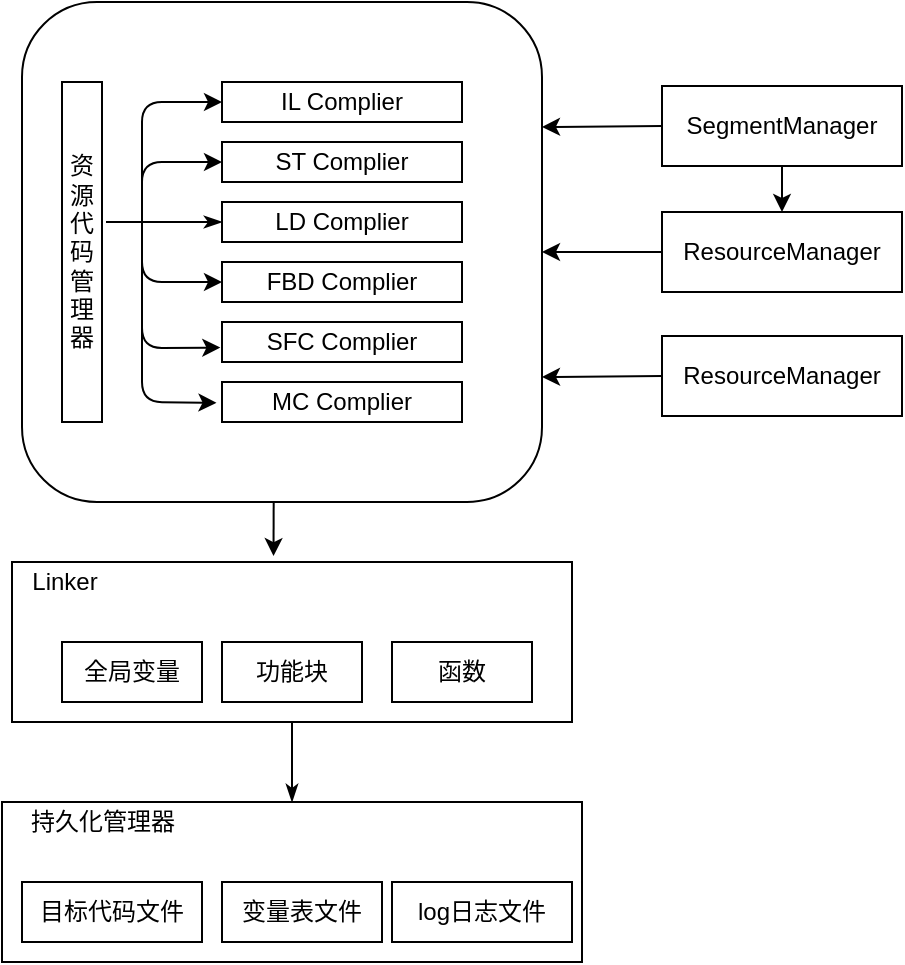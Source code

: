 <mxfile version="12.2.4" type="github" pages="2">
  <diagram id="BL0MUWw8E81kWEHnsYQB" name="Page-1">
    <mxGraphModel dx="700" dy="537" grid="1" gridSize="10" guides="1" tooltips="1" connect="1" arrows="1" fold="1" page="1" pageScale="1" pageWidth="827" pageHeight="1169" math="0" shadow="0">
      <root>
        <mxCell id="0"/>
        <mxCell id="1" parent="0"/>
        <mxCell id="-JAkauWewv_Lo-s79EUZ-1" value="资源代码管理器" style="rounded=0;whiteSpace=wrap;html=1;" vertex="1" parent="1">
          <mxGeometry x="60" y="170" width="20" height="170" as="geometry"/>
        </mxCell>
        <mxCell id="-JAkauWewv_Lo-s79EUZ-2" value="IL Complier" style="rounded=0;whiteSpace=wrap;html=1;" vertex="1" parent="1">
          <mxGeometry x="140" y="170" width="120" height="20" as="geometry"/>
        </mxCell>
        <mxCell id="-JAkauWewv_Lo-s79EUZ-3" value="ST Complier" style="rounded=0;whiteSpace=wrap;html=1;" vertex="1" parent="1">
          <mxGeometry x="140" y="200" width="120" height="20" as="geometry"/>
        </mxCell>
        <mxCell id="-JAkauWewv_Lo-s79EUZ-4" value="LD Complier" style="rounded=0;whiteSpace=wrap;html=1;" vertex="1" parent="1">
          <mxGeometry x="140" y="230" width="120" height="20" as="geometry"/>
        </mxCell>
        <mxCell id="-JAkauWewv_Lo-s79EUZ-5" value="FBD Complier" style="rounded=0;whiteSpace=wrap;html=1;" vertex="1" parent="1">
          <mxGeometry x="140" y="260" width="120" height="20" as="geometry"/>
        </mxCell>
        <mxCell id="-JAkauWewv_Lo-s79EUZ-6" value="SFC Complier" style="rounded=0;whiteSpace=wrap;html=1;" vertex="1" parent="1">
          <mxGeometry x="140" y="290" width="120" height="20" as="geometry"/>
        </mxCell>
        <mxCell id="-JAkauWewv_Lo-s79EUZ-7" value="MC Complier" style="rounded=0;whiteSpace=wrap;html=1;" vertex="1" parent="1">
          <mxGeometry x="140" y="320" width="120" height="20" as="geometry"/>
        </mxCell>
        <mxCell id="-JAkauWewv_Lo-s79EUZ-8" value="" style="endArrow=classicThin;html=1;entryX=0;entryY=0.5;entryDx=0;entryDy=0;endFill=1;" edge="1" parent="1" target="-JAkauWewv_Lo-s79EUZ-4">
          <mxGeometry width="50" height="50" relative="1" as="geometry">
            <mxPoint x="82" y="240" as="sourcePoint"/>
            <mxPoint x="100" y="239" as="targetPoint"/>
          </mxGeometry>
        </mxCell>
        <mxCell id="-JAkauWewv_Lo-s79EUZ-10" value="" style="endArrow=classic;html=1;entryX=-0.023;entryY=0.52;entryDx=0;entryDy=0;entryPerimeter=0;" edge="1" parent="1" target="-JAkauWewv_Lo-s79EUZ-7">
          <mxGeometry width="50" height="50" relative="1" as="geometry">
            <mxPoint x="100" y="240" as="sourcePoint"/>
            <mxPoint x="110" y="360" as="targetPoint"/>
            <Array as="points">
              <mxPoint x="100" y="330"/>
            </Array>
          </mxGeometry>
        </mxCell>
        <mxCell id="-JAkauWewv_Lo-s79EUZ-11" value="" style="endArrow=classic;html=1;entryX=-0.007;entryY=0.64;entryDx=0;entryDy=0;entryPerimeter=0;" edge="1" parent="1" target="-JAkauWewv_Lo-s79EUZ-6">
          <mxGeometry width="50" height="50" relative="1" as="geometry">
            <mxPoint x="100" y="240" as="sourcePoint"/>
            <mxPoint x="110" y="360" as="targetPoint"/>
            <Array as="points">
              <mxPoint x="100" y="303"/>
            </Array>
          </mxGeometry>
        </mxCell>
        <mxCell id="-JAkauWewv_Lo-s79EUZ-12" value="" style="endArrow=classic;html=1;entryX=0;entryY=0.5;entryDx=0;entryDy=0;" edge="1" parent="1" target="-JAkauWewv_Lo-s79EUZ-5">
          <mxGeometry width="50" height="50" relative="1" as="geometry">
            <mxPoint x="100" y="240" as="sourcePoint"/>
            <mxPoint x="110" y="360" as="targetPoint"/>
            <Array as="points">
              <mxPoint x="100" y="270"/>
            </Array>
          </mxGeometry>
        </mxCell>
        <mxCell id="-JAkauWewv_Lo-s79EUZ-13" value="" style="endArrow=classic;html=1;entryX=0;entryY=0.5;entryDx=0;entryDy=0;" edge="1" parent="1" target="-JAkauWewv_Lo-s79EUZ-2">
          <mxGeometry width="50" height="50" relative="1" as="geometry">
            <mxPoint x="100" y="240" as="sourcePoint"/>
            <mxPoint x="110" y="360" as="targetPoint"/>
            <Array as="points">
              <mxPoint x="100" y="180"/>
            </Array>
          </mxGeometry>
        </mxCell>
        <mxCell id="-JAkauWewv_Lo-s79EUZ-14" value="" style="endArrow=classic;html=1;entryX=0;entryY=0.5;entryDx=0;entryDy=0;" edge="1" parent="1" target="-JAkauWewv_Lo-s79EUZ-3">
          <mxGeometry width="50" height="50" relative="1" as="geometry">
            <mxPoint x="100" y="240" as="sourcePoint"/>
            <mxPoint x="110" y="360" as="targetPoint"/>
            <Array as="points">
              <mxPoint x="100" y="210"/>
            </Array>
          </mxGeometry>
        </mxCell>
        <mxCell id="-JAkauWewv_Lo-s79EUZ-16" value="" style="rounded=1;whiteSpace=wrap;html=1;fillColor=none;" vertex="1" parent="1">
          <mxGeometry x="40" y="130" width="260" height="250" as="geometry"/>
        </mxCell>
        <mxCell id="-JAkauWewv_Lo-s79EUZ-18" value="SegmentManager" style="rounded=0;whiteSpace=wrap;html=1;fillColor=none;" vertex="1" parent="1">
          <mxGeometry x="360" y="172" width="120" height="40" as="geometry"/>
        </mxCell>
        <mxCell id="-JAkauWewv_Lo-s79EUZ-19" value="ResourceManager" style="rounded=0;whiteSpace=wrap;html=1;fillColor=none;" vertex="1" parent="1">
          <mxGeometry x="360" y="235" width="120" height="40" as="geometry"/>
        </mxCell>
        <mxCell id="UlE1N67g__bPhr1tJ9Gh-12" value="" style="edgeStyle=orthogonalEdgeStyle;rounded=0;orthogonalLoop=1;jettySize=auto;html=1;endArrow=classicThin;endFill=1;" edge="1" parent="1" source="-JAkauWewv_Lo-s79EUZ-20" target="UlE1N67g__bPhr1tJ9Gh-11">
          <mxGeometry relative="1" as="geometry"/>
        </mxCell>
        <mxCell id="-JAkauWewv_Lo-s79EUZ-20" value="" style="rounded=0;whiteSpace=wrap;html=1;fillColor=none;" vertex="1" parent="1">
          <mxGeometry x="35" y="410" width="280" height="80" as="geometry"/>
        </mxCell>
        <mxCell id="UlE1N67g__bPhr1tJ9Gh-11" value="" style="rounded=0;whiteSpace=wrap;html=1;fillColor=none;" vertex="1" parent="1">
          <mxGeometry x="30" y="530" width="290" height="80" as="geometry"/>
        </mxCell>
        <mxCell id="-JAkauWewv_Lo-s79EUZ-21" value="ResourceManager" style="rounded=0;whiteSpace=wrap;html=1;fillColor=none;" vertex="1" parent="1">
          <mxGeometry x="360" y="297" width="120" height="40" as="geometry"/>
        </mxCell>
        <mxCell id="-JAkauWewv_Lo-s79EUZ-22" value="" style="endArrow=classic;html=1;exitX=0;exitY=0.5;exitDx=0;exitDy=0;entryX=1;entryY=0.5;entryDx=0;entryDy=0;" edge="1" parent="1" source="-JAkauWewv_Lo-s79EUZ-19" target="-JAkauWewv_Lo-s79EUZ-16">
          <mxGeometry width="50" height="50" relative="1" as="geometry">
            <mxPoint x="40" y="530" as="sourcePoint"/>
            <mxPoint x="90" y="480" as="targetPoint"/>
          </mxGeometry>
        </mxCell>
        <mxCell id="-JAkauWewv_Lo-s79EUZ-23" value="" style="endArrow=classic;html=1;exitX=0;exitY=0.5;exitDx=0;exitDy=0;entryX=1;entryY=0.25;entryDx=0;entryDy=0;" edge="1" parent="1" source="-JAkauWewv_Lo-s79EUZ-18" target="-JAkauWewv_Lo-s79EUZ-16">
          <mxGeometry width="50" height="50" relative="1" as="geometry">
            <mxPoint x="340" y="385" as="sourcePoint"/>
            <mxPoint x="500" y="115" as="targetPoint"/>
          </mxGeometry>
        </mxCell>
        <mxCell id="-JAkauWewv_Lo-s79EUZ-24" value="" style="endArrow=classic;html=1;exitX=0;exitY=0.5;exitDx=0;exitDy=0;entryX=1;entryY=0.75;entryDx=0;entryDy=0;" edge="1" parent="1" source="-JAkauWewv_Lo-s79EUZ-21" target="-JAkauWewv_Lo-s79EUZ-16">
          <mxGeometry width="50" height="50" relative="1" as="geometry">
            <mxPoint x="190" y="530" as="sourcePoint"/>
            <mxPoint x="240" y="480" as="targetPoint"/>
          </mxGeometry>
        </mxCell>
        <mxCell id="UlE1N67g__bPhr1tJ9Gh-5" value="Linker" style="text;html=1;resizable=0;points=[];align=center;verticalAlign=middle;labelBackgroundColor=#ffffff;" vertex="1" connectable="0" parent="-JAkauWewv_Lo-s79EUZ-24">
          <mxGeometry x="-0.298" y="-1" relative="1" as="geometry">
            <mxPoint x="-278.5" y="104" as="offset"/>
          </mxGeometry>
        </mxCell>
        <mxCell id="UlE1N67g__bPhr1tJ9Gh-16" value="持久化管理器" style="text;html=1;resizable=0;points=[];align=center;verticalAlign=middle;labelBackgroundColor=#ffffff;direction=south;" vertex="1" connectable="0" parent="-JAkauWewv_Lo-s79EUZ-24">
          <mxGeometry x="-0.417" relative="1" as="geometry">
            <mxPoint x="-262.5" y="223" as="offset"/>
          </mxGeometry>
        </mxCell>
        <mxCell id="-JAkauWewv_Lo-s79EUZ-25" value="" style="endArrow=classic;html=1;exitX=0.5;exitY=1;exitDx=0;exitDy=0;entryX=0.5;entryY=0;entryDx=0;entryDy=0;" edge="1" parent="1" source="-JAkauWewv_Lo-s79EUZ-18" target="-JAkauWewv_Lo-s79EUZ-19">
          <mxGeometry width="50" height="50" relative="1" as="geometry">
            <mxPoint x="370" y="265" as="sourcePoint"/>
            <mxPoint x="270" y="265" as="targetPoint"/>
          </mxGeometry>
        </mxCell>
        <mxCell id="UlE1N67g__bPhr1tJ9Gh-1" value="全局变量" style="rounded=0;whiteSpace=wrap;html=1;fillColor=none;" vertex="1" parent="1">
          <mxGeometry x="60" y="450" width="70" height="30" as="geometry"/>
        </mxCell>
        <mxCell id="UlE1N67g__bPhr1tJ9Gh-2" value="功能块" style="rounded=0;whiteSpace=wrap;html=1;fillColor=none;" vertex="1" parent="1">
          <mxGeometry x="140" y="450" width="70" height="30" as="geometry"/>
        </mxCell>
        <mxCell id="UlE1N67g__bPhr1tJ9Gh-4" value="函数" style="rounded=0;whiteSpace=wrap;html=1;fillColor=none;" vertex="1" parent="1">
          <mxGeometry x="225" y="450" width="70" height="30" as="geometry"/>
        </mxCell>
        <mxCell id="UlE1N67g__bPhr1tJ9Gh-6" value="" style="endArrow=classic;html=1;exitX=0.484;exitY=1.001;exitDx=0;exitDy=0;entryX=0.467;entryY=-0.037;entryDx=0;entryDy=0;entryPerimeter=0;exitPerimeter=0;" edge="1" parent="1" source="-JAkauWewv_Lo-s79EUZ-16" target="-JAkauWewv_Lo-s79EUZ-20">
          <mxGeometry width="50" height="50" relative="1" as="geometry">
            <mxPoint x="430" y="222" as="sourcePoint"/>
            <mxPoint x="430" y="245" as="targetPoint"/>
          </mxGeometry>
        </mxCell>
        <mxCell id="UlE1N67g__bPhr1tJ9Gh-13" value="目标代码文件" style="rounded=0;whiteSpace=wrap;html=1;fillColor=none;" vertex="1" parent="1">
          <mxGeometry x="40" y="570" width="90" height="30" as="geometry"/>
        </mxCell>
        <mxCell id="UlE1N67g__bPhr1tJ9Gh-17" value="变量表文件" style="rounded=0;whiteSpace=wrap;html=1;fillColor=none;" vertex="1" parent="1">
          <mxGeometry x="140" y="570" width="80" height="30" as="geometry"/>
        </mxCell>
        <mxCell id="UlE1N67g__bPhr1tJ9Gh-18" value="log日志文件" style="rounded=0;whiteSpace=wrap;html=1;fillColor=none;" vertex="1" parent="1">
          <mxGeometry x="225" y="570" width="90" height="30" as="geometry"/>
        </mxCell>
      </root>
    </mxGraphModel>
  </diagram>
  <diagram id="HLX9u4k7PtRqzXl-xAgX" name="Page-2">
    <mxGraphModel dx="840" dy="644" grid="1" gridSize="10" guides="1" tooltips="1" connect="1" arrows="1" fold="1" page="1" pageScale="1" pageWidth="827" pageHeight="1169" math="0" shadow="0">
      <root>
        <mxCell id="NUGxcYxFhLIGw805Rsja-0"/>
        <mxCell id="NUGxcYxFhLIGw805Rsja-1" parent="NUGxcYxFhLIGw805Rsja-0"/>
      </root>
    </mxGraphModel>
  </diagram>
</mxfile>
